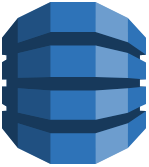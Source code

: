 <mxfile version="13.1.3">
    <diagram id="6hGFLwfOUW9BJ-s0fimq" name="Page-1">
        <mxGraphModel dx="682" dy="680" grid="1" gridSize="10" guides="1" tooltips="1" connect="1" arrows="1" fold="1" page="1" pageScale="1" pageWidth="827" pageHeight="1169" math="0" shadow="0">
            <root>
                <mxCell id="0"/>
                <mxCell id="1" parent="0"/>
                <mxCell id="2" value="" style="outlineConnect=0;dashed=0;verticalLabelPosition=bottom;verticalAlign=top;align=center;html=1;shape=mxgraph.aws3.dynamo_db;fillColor=#2E73B8;gradientColor=none;" vertex="1" parent="1">
                    <mxGeometry x="60" y="70" width="72" height="81" as="geometry"/>
                </mxCell>
            </root>
        </mxGraphModel>
    </diagram>
</mxfile>